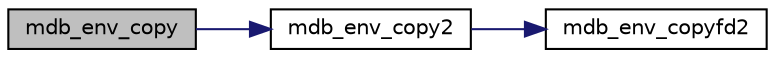 digraph "mdb_env_copy"
{
  edge [fontname="Helvetica",fontsize="10",labelfontname="Helvetica",labelfontsize="10"];
  node [fontname="Helvetica",fontsize="10",shape=record];
  rankdir="LR";
  Node36 [label="mdb_env_copy",height=0.2,width=0.4,color="black", fillcolor="grey75", style="filled", fontcolor="black"];
  Node36 -> Node37 [color="midnightblue",fontsize="10",style="solid",fontname="Helvetica"];
  Node37 [label="mdb_env_copy2",height=0.2,width=0.4,color="black", fillcolor="white", style="filled",URL="$group__internal.html#ga62ef7c8b77f826f2279d40cc91f0fe0f",tooltip="Copy an LMDB environment to the specified path, with options. "];
  Node37 -> Node38 [color="midnightblue",fontsize="10",style="solid",fontname="Helvetica"];
  Node38 [label="mdb_env_copyfd2",height=0.2,width=0.4,color="black", fillcolor="white", style="filled",URL="$group__mdb.html#ga5040d0de1f14000fa01fc0b522ff1f86",tooltip="Copy an LMDB environment to the specified file descriptor, with options. "];
}
